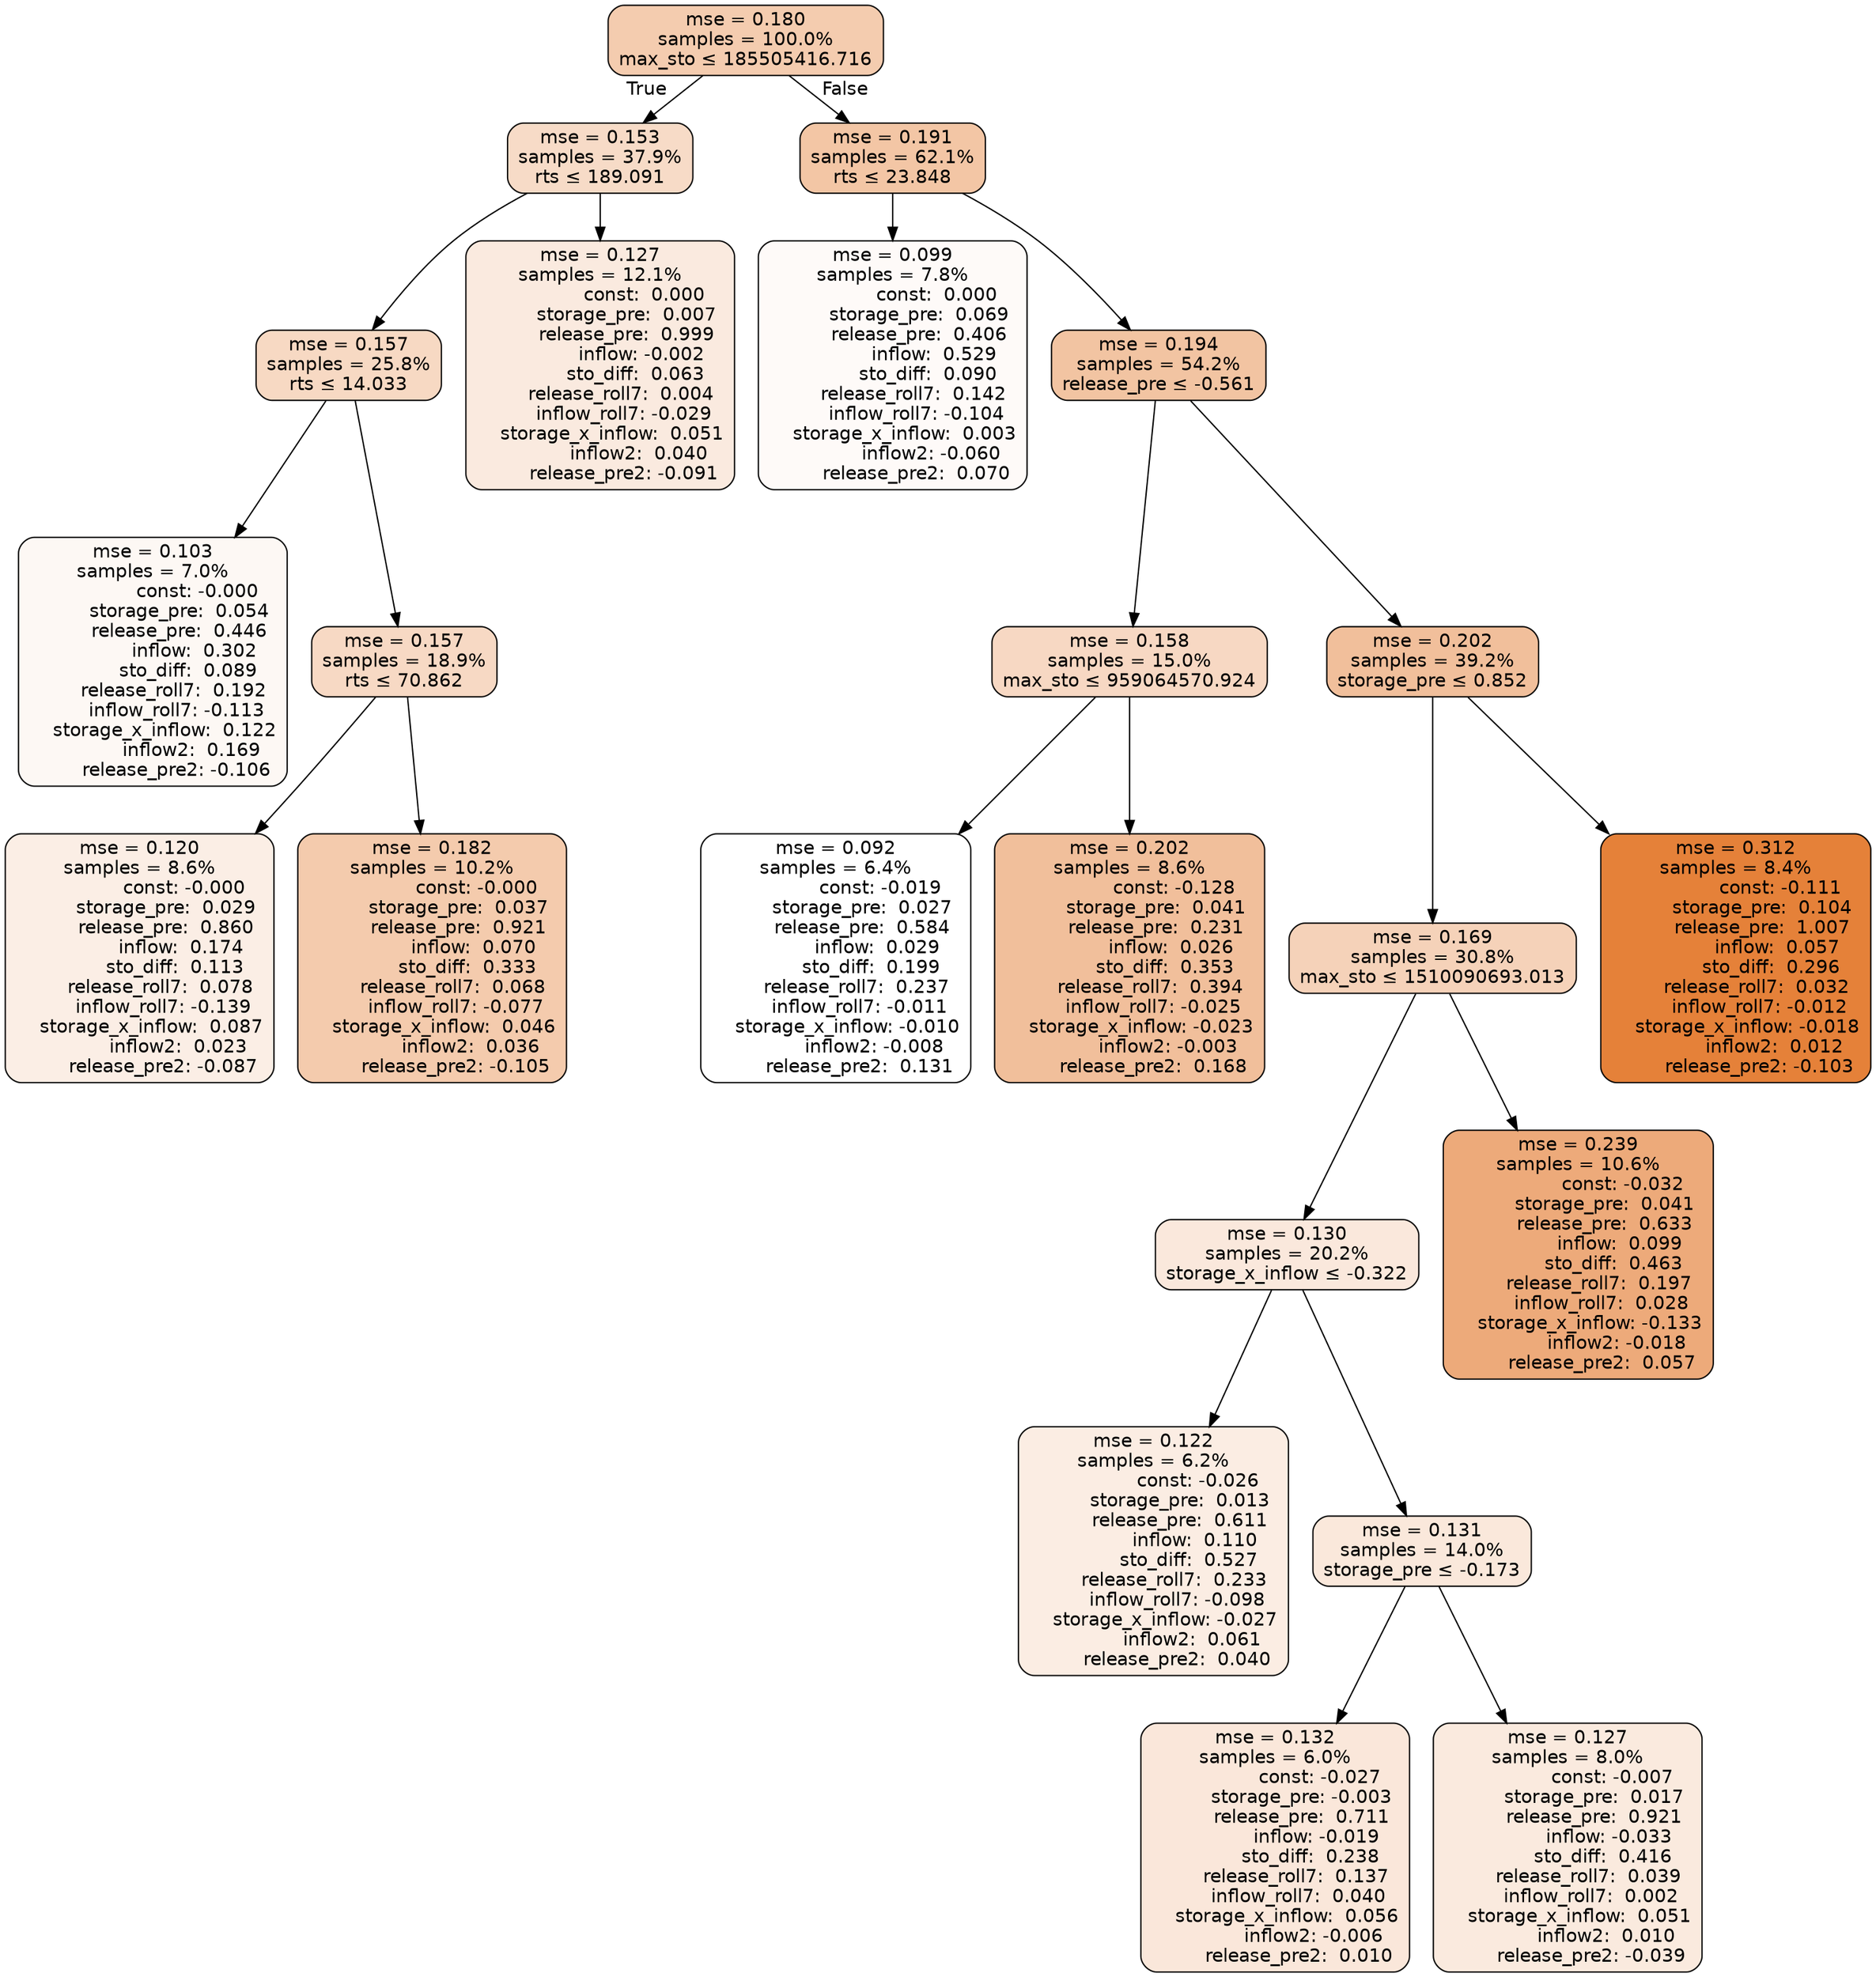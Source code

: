 digraph tree {
bgcolor="transparent"
node [shape=rectangle, style="filled, rounded", color="black", fontname=helvetica] ;
edge [fontname=helvetica] ;
	"0" [label="mse = 0.180
samples = 100.0%
max_sto &le; 185505416.716", fillcolor="#f4ccaf"]
	"1" [label="mse = 0.153
samples = 37.9%
rts &le; 189.091", fillcolor="#f7dbc7"]
	"2" [label="mse = 0.157
samples = 25.8%
rts &le; 14.033", fillcolor="#f7d9c3"]
	"3" [label="mse = 0.103
samples = 7.0%
               const: -0.000
         storage_pre:  0.054
         release_pre:  0.446
              inflow:  0.302
            sto_diff:  0.089
       release_roll7:  0.192
        inflow_roll7: -0.113
    storage_x_inflow:  0.122
             inflow2:  0.169
        release_pre2: -0.106", fillcolor="#fdf8f4"]
	"4" [label="mse = 0.157
samples = 18.9%
rts &le; 70.862", fillcolor="#f7d9c4"]
	"5" [label="mse = 0.120
samples = 8.6%
               const: -0.000
         storage_pre:  0.029
         release_pre:  0.860
              inflow:  0.174
            sto_diff:  0.113
       release_roll7:  0.078
        inflow_roll7: -0.139
    storage_x_inflow:  0.087
             inflow2:  0.023
        release_pre2: -0.087", fillcolor="#fbeee5"]
	"6" [label="mse = 0.182
samples = 10.2%
               const: -0.000
         storage_pre:  0.037
         release_pre:  0.921
              inflow:  0.070
            sto_diff:  0.333
       release_roll7:  0.068
        inflow_roll7: -0.077
    storage_x_inflow:  0.046
             inflow2:  0.036
        release_pre2: -0.105", fillcolor="#f4cbad"]
	"7" [label="mse = 0.127
samples = 12.1%
               const:  0.000
         storage_pre:  0.007
         release_pre:  0.999
              inflow: -0.002
            sto_diff:  0.063
       release_roll7:  0.004
        inflow_roll7: -0.029
    storage_x_inflow:  0.051
             inflow2:  0.040
        release_pre2: -0.091", fillcolor="#faeadf"]
	"8" [label="mse = 0.191
samples = 62.1%
rts &le; 23.848", fillcolor="#f3c6a5"]
	"9" [label="mse = 0.099
samples = 7.8%
               const:  0.000
         storage_pre:  0.069
         release_pre:  0.406
              inflow:  0.529
            sto_diff:  0.090
       release_roll7:  0.142
        inflow_roll7: -0.104
    storage_x_inflow:  0.003
             inflow2: -0.060
        release_pre2:  0.070", fillcolor="#fefaf8"]
	"10" [label="mse = 0.194
samples = 54.2%
release_pre &le; -0.561", fillcolor="#f2c4a2"]
	"11" [label="mse = 0.158
samples = 15.0%
max_sto &le; 959064570.924", fillcolor="#f7d8c3"]
	"12" [label="mse = 0.092
samples = 6.4%
               const: -0.019
         storage_pre:  0.027
         release_pre:  0.584
              inflow:  0.029
            sto_diff:  0.199
       release_roll7:  0.237
        inflow_roll7: -0.011
    storage_x_inflow: -0.010
             inflow2: -0.008
        release_pre2:  0.131", fillcolor="#ffffff"]
	"13" [label="mse = 0.202
samples = 8.6%
               const: -0.128
         storage_pre:  0.041
         release_pre:  0.231
              inflow:  0.026
            sto_diff:  0.353
       release_roll7:  0.394
        inflow_roll7: -0.025
    storage_x_inflow: -0.023
             inflow2: -0.003
        release_pre2:  0.168", fillcolor="#f1bf9b"]
	"14" [label="mse = 0.202
samples = 39.2%
storage_pre &le; 0.852", fillcolor="#f1bf9b"]
	"15" [label="mse = 0.169
samples = 30.8%
max_sto &le; 1510090693.013", fillcolor="#f5d2b9"]
	"16" [label="mse = 0.130
samples = 20.2%
storage_x_inflow &le; -0.322", fillcolor="#fae8dc"]
	"17" [label="mse = 0.122
samples = 6.2%
               const: -0.026
         storage_pre:  0.013
         release_pre:  0.611
              inflow:  0.110
            sto_diff:  0.527
       release_roll7:  0.233
        inflow_roll7: -0.098
    storage_x_inflow: -0.027
             inflow2:  0.061
        release_pre2:  0.040", fillcolor="#fbede3"]
	"18" [label="mse = 0.131
samples = 14.0%
storage_pre &le; -0.173", fillcolor="#fae8db"]
	"19" [label="mse = 0.132
samples = 6.0%
               const: -0.027
         storage_pre: -0.003
         release_pre:  0.711
              inflow: -0.019
            sto_diff:  0.238
       release_roll7:  0.137
        inflow_roll7:  0.040
    storage_x_inflow:  0.056
             inflow2: -0.006
        release_pre2:  0.010", fillcolor="#fae7da"]
	"20" [label="mse = 0.127
samples = 8.0%
               const: -0.007
         storage_pre:  0.017
         release_pre:  0.921
              inflow: -0.033
            sto_diff:  0.416
       release_roll7:  0.039
        inflow_roll7:  0.002
    storage_x_inflow:  0.051
             inflow2:  0.010
        release_pre2: -0.039", fillcolor="#faeade"]
	"21" [label="mse = 0.239
samples = 10.6%
               const: -0.032
         storage_pre:  0.041
         release_pre:  0.633
              inflow:  0.099
            sto_diff:  0.463
       release_roll7:  0.197
        inflow_roll7:  0.028
    storage_x_inflow: -0.133
             inflow2: -0.018
        release_pre2:  0.057", fillcolor="#edaa7a"]
	"22" [label="mse = 0.312
samples = 8.4%
               const: -0.111
         storage_pre:  0.104
         release_pre:  1.007
              inflow:  0.057
            sto_diff:  0.296
       release_roll7:  0.032
        inflow_roll7: -0.012
    storage_x_inflow: -0.018
             inflow2:  0.012
        release_pre2: -0.103", fillcolor="#e58139"]

	"0" -> "1" [labeldistance=2.5, labelangle=45, headlabel="True"]
	"1" -> "2"
	"2" -> "3"
	"2" -> "4"
	"4" -> "5"
	"4" -> "6"
	"1" -> "7"
	"0" -> "8" [labeldistance=2.5, labelangle=-45, headlabel="False"]
	"8" -> "9"
	"8" -> "10"
	"10" -> "11"
	"11" -> "12"
	"11" -> "13"
	"10" -> "14"
	"14" -> "15"
	"15" -> "16"
	"16" -> "17"
	"16" -> "18"
	"18" -> "19"
	"18" -> "20"
	"15" -> "21"
	"14" -> "22"
}
